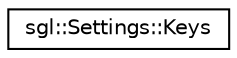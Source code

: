 digraph "Graphical Class Hierarchy"
{
 // INTERACTIVE_SVG=YES
  edge [fontname="Helvetica",fontsize="10",labelfontname="Helvetica",labelfontsize="10"];
  node [fontname="Helvetica",fontsize="10",shape=record];
  rankdir="LR";
  Node1 [label="sgl::Settings::Keys",height=0.2,width=0.4,color="black", fillcolor="white", style="filled",URL="$d5/dac/structsgl_1_1Settings_1_1Keys.html",tooltip="Default keys configuration. "];
}
